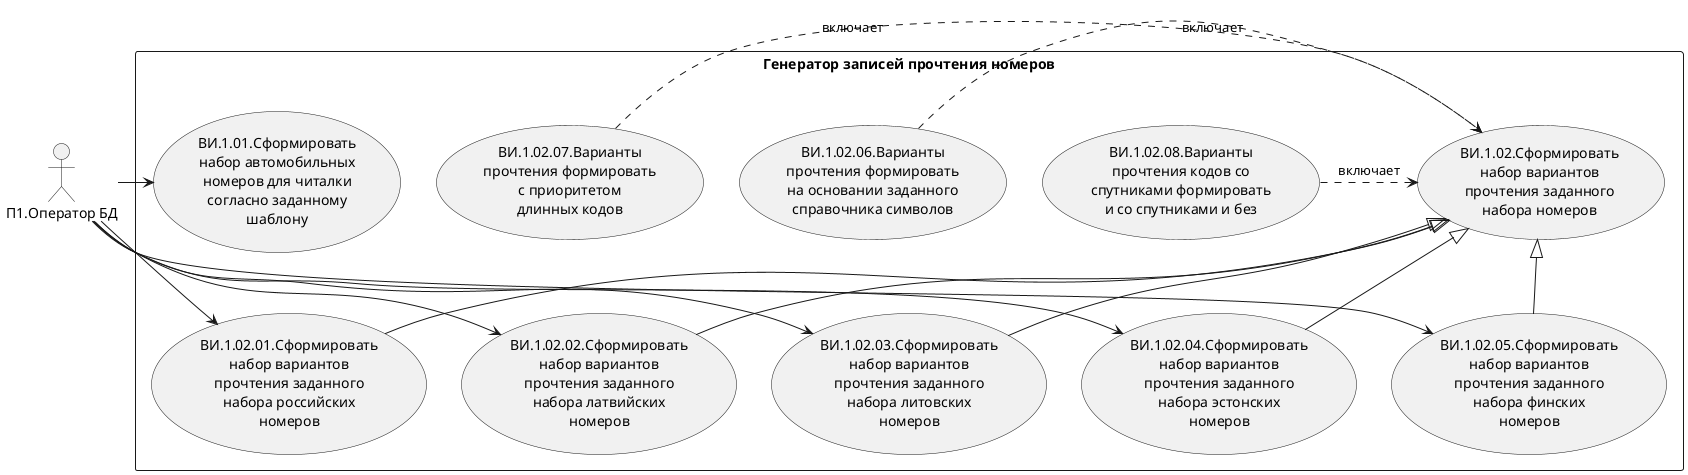 @startuml
actor :П1.Оператор БД: as Actor.P1
rectangle "Генератор записей прочтения номеров" {
usecase UC.1.01 As "
ВИ.1.01.Сформировать
набор автомобильных
номеров для читалки
согласно заданному
шаблону"
Actor.P1 -> UC.1.01
usecase UC.1.02.01 As "
ВИ.1.02.01.Сформировать
набор вариантов
прочтения заданного
набора российских
номеров"
Actor.P1 -> UC.1.02.01
usecase UC.1.02.02 As "
ВИ.1.02.02.Сформировать
набор вариантов
прочтения заданного
набора латвийских
номеров"
Actor.P1 -> UC.1.02.02
usecase UC.1.02.03 As "
ВИ.1.02.03.Сформировать
набор вариантов
прочтения заданного
набора литовских
номеров"
Actor.P1 -> UC.1.02.03
usecase UC.1.02.04 As "
ВИ.1.02.04.Сформировать
набор вариантов
прочтения заданного
набора эстонских
номеров"
Actor.P1 -> UC.1.02.04
usecase UC.1.02.05 As "
ВИ.1.02.05.Сформировать
набор вариантов
прочтения заданного
набора финских
номеров"
Actor.P1 -> UC.1.02.05
usecase UC.1.02 As "ВИ.1.02.Сформировать
набор вариантов
прочтения заданного
набора номеров"
UC.1.02 <|-- UC.1.02.01
UC.1.02 <|-- UC.1.02.02
UC.1.02 <|-- UC.1.02.03
UC.1.02 <|-- UC.1.02.04
UC.1.02 <|-- UC.1.02.05
usecase UC.1.02.06 As "
ВИ.1.02.06.Варианты
прочтения формировать
на основании заданного
справочника символов"
UC.1.02.06 .> UC.1.02 : включает
usecase UC.1.02.07 As "
ВИ.1.02.07.Варианты
прочтения формировать
с приоритетом
длинных кодов"
UC.1.02.07 .> UC.1.02 : включает
usecase UC.1.02.08 As "
ВИ.1.02.08.Варианты
прочтения кодов со
спутниками формировать
и со спутниками и без"
UC.1.02.08 .> UC.1.02 : включает
}
@enduml